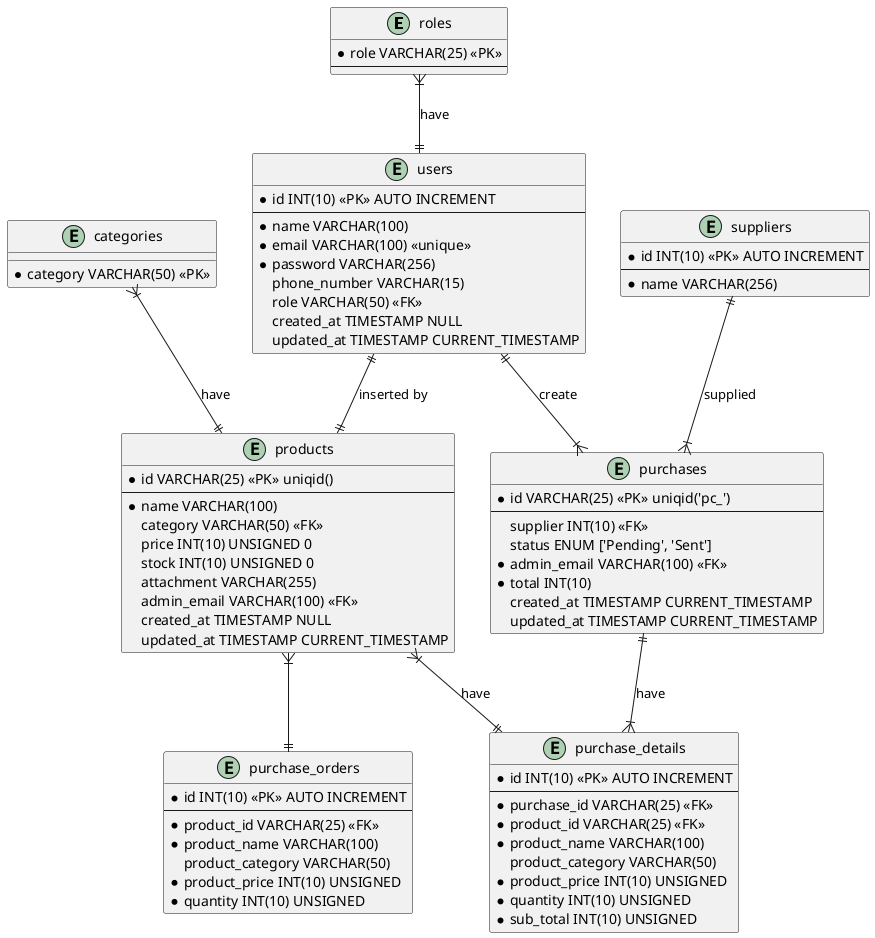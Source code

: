 @startuml product inventory

    entity roles {
        * role VARCHAR(25) <<PK>>
        --
    }

    entity users {
        * id INT(10) <<PK>> AUTO INCREMENT
        --
        * name VARCHAR(100)
        * email VARCHAR(100) <<unique>>
        * password VARCHAR(256)
          phone_number VARCHAR(15)
          role VARCHAR(50) <<FK>>
          created_at TIMESTAMP NULL
          updated_at TIMESTAMP CURRENT_TIMESTAMP
    }

    entity categories {
        * category VARCHAR(50) <<PK>>
    }

    entity products {
        * id VARCHAR(25) <<PK>> uniqid()
        --
        * name VARCHAR(100)
          category VARCHAR(50) <<FK>>
          price INT(10) UNSIGNED 0
          stock INT(10) UNSIGNED 0
          attachment VARCHAR(255) 
          admin_email VARCHAR(100) <<FK>>
          created_at TIMESTAMP NULL
          updated_at TIMESTAMP CURRENT_TIMESTAMP
    }

    entity suppliers {
        * id INT(10) <<PK>> AUTO INCREMENT
        --
        * name VARCHAR(256)
    }

    entity purchases {
        * id VARCHAR(25) <<PK>> uniqid('pc_')
        --
          supplier INT(10) <<FK>>
          status ENUM ['Pending', 'Sent']
        * admin_email VARCHAR(100) <<FK>>
        * total INT(10)
          created_at TIMESTAMP CURRENT_TIMESTAMP
          updated_at TIMESTAMP CURRENT_TIMESTAMP
    }

    entity purchase_details {
        * id INT(10) <<PK>> AUTO INCREMENT
        --
        * purchase_id VARCHAR(25) <<FK>>
        * product_id VARCHAR(25) <<FK>>
        * product_name VARCHAR(100)
          product_category VARCHAR(50)
        * product_price INT(10) UNSIGNED
        * quantity INT(10) UNSIGNED
        * sub_total INT(10) UNSIGNED
    }

    entity purchase_orders {
        * id INT(10) <<PK>> AUTO INCREMENT
        --
        * product_id VARCHAR(25) <<FK>>
        * product_name VARCHAR(100)
          product_category VARCHAR(50)
        * product_price INT(10) UNSIGNED
        * quantity INT(10) UNSIGNED
    }

    ' entity customers {
    '     * id INT(10) <<PK>> AUTO INCREMENT
    '     --
    '     * name VARCHAR(256)
    ' }

    ' entity sale_details {
    '     * id VARCHAR(25) <<PK>> uniqid('pcd_)
    '     --
    '     * product_id VARCHAR(25) <<FK>>
    '     * product_name
    '     * product_category
    '     * quantity INT(10)
    ' }

    ' entity sales {
    '     * id VARCHAR(25) <<PK>> uniqid('sl_')
    '     --
    '     * sale_detail VARCHAR(25) <<FK>>
    '       customer INT(10) <<FK>>
    '     * admin_email VARCHAR(100) <<FK>>
    '       status ENUM ['Pending', 'Sent']
    '       created_at TIMESTAMP NULL
    '       updated_at TIMESTAMP CURRENT_TIMESTAMP
    ' }

   roles }|--|| users : have
   categories }|--|| products : have
   users ||--|| products : inserted by
   suppliers ||--|{ purchases : supplied
   purchases ||--|{ purchase_details : have
   users ||--|{ purchases : create
   products }|--|| purchase_details : have
   products }|--|| purchase_orders

@enduml